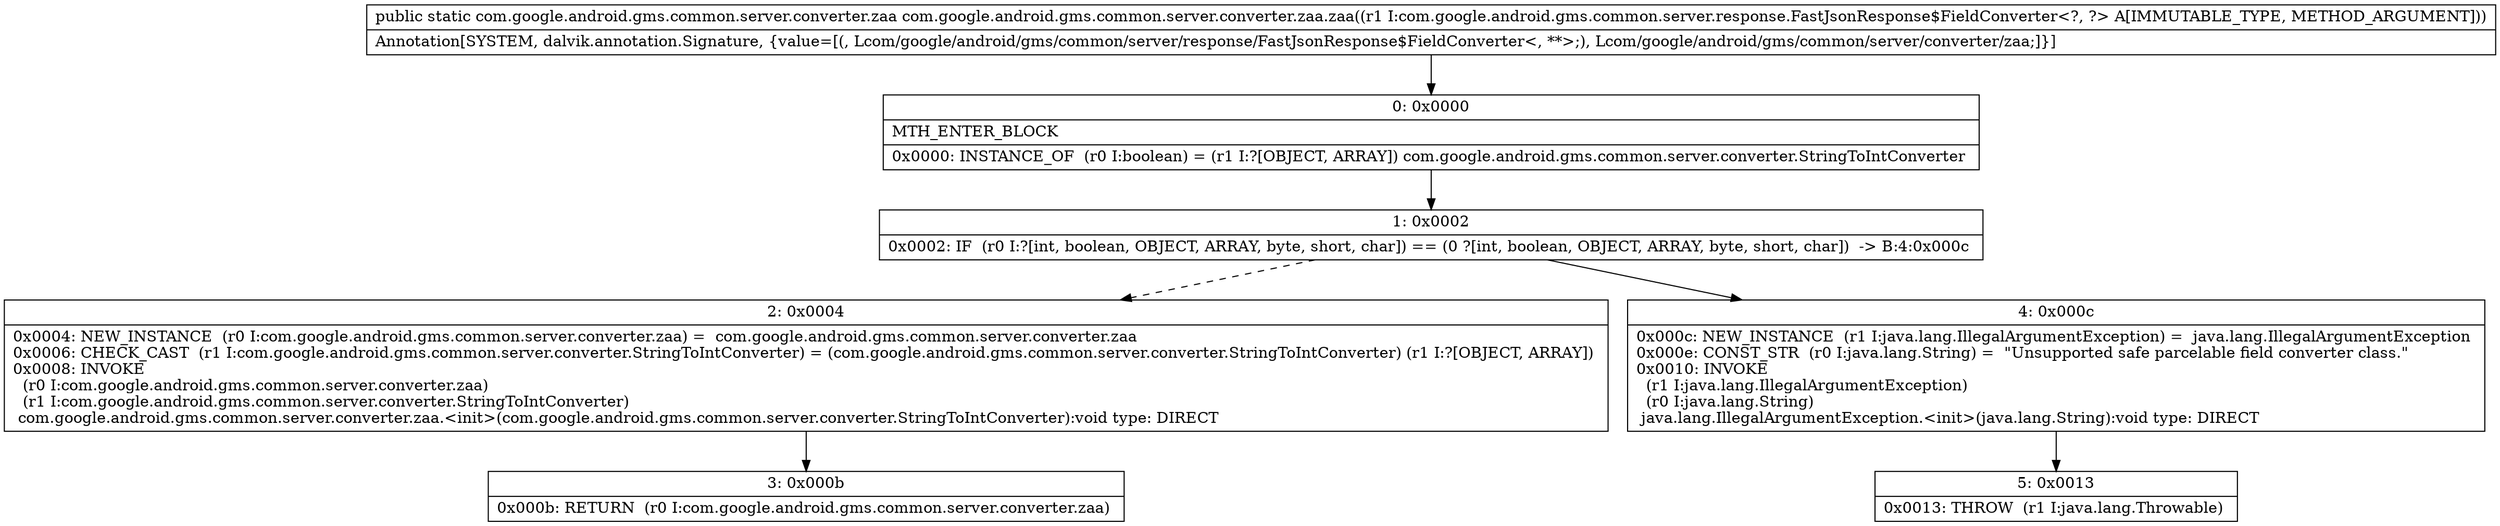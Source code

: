digraph "CFG forcom.google.android.gms.common.server.converter.zaa.zaa(Lcom\/google\/android\/gms\/common\/server\/response\/FastJsonResponse$FieldConverter;)Lcom\/google\/android\/gms\/common\/server\/converter\/zaa;" {
Node_0 [shape=record,label="{0\:\ 0x0000|MTH_ENTER_BLOCK\l|0x0000: INSTANCE_OF  (r0 I:boolean) = (r1 I:?[OBJECT, ARRAY]) com.google.android.gms.common.server.converter.StringToIntConverter \l}"];
Node_1 [shape=record,label="{1\:\ 0x0002|0x0002: IF  (r0 I:?[int, boolean, OBJECT, ARRAY, byte, short, char]) == (0 ?[int, boolean, OBJECT, ARRAY, byte, short, char])  \-\> B:4:0x000c \l}"];
Node_2 [shape=record,label="{2\:\ 0x0004|0x0004: NEW_INSTANCE  (r0 I:com.google.android.gms.common.server.converter.zaa) =  com.google.android.gms.common.server.converter.zaa \l0x0006: CHECK_CAST  (r1 I:com.google.android.gms.common.server.converter.StringToIntConverter) = (com.google.android.gms.common.server.converter.StringToIntConverter) (r1 I:?[OBJECT, ARRAY]) \l0x0008: INVOKE  \l  (r0 I:com.google.android.gms.common.server.converter.zaa)\l  (r1 I:com.google.android.gms.common.server.converter.StringToIntConverter)\l com.google.android.gms.common.server.converter.zaa.\<init\>(com.google.android.gms.common.server.converter.StringToIntConverter):void type: DIRECT \l}"];
Node_3 [shape=record,label="{3\:\ 0x000b|0x000b: RETURN  (r0 I:com.google.android.gms.common.server.converter.zaa) \l}"];
Node_4 [shape=record,label="{4\:\ 0x000c|0x000c: NEW_INSTANCE  (r1 I:java.lang.IllegalArgumentException) =  java.lang.IllegalArgumentException \l0x000e: CONST_STR  (r0 I:java.lang.String) =  \"Unsupported safe parcelable field converter class.\" \l0x0010: INVOKE  \l  (r1 I:java.lang.IllegalArgumentException)\l  (r0 I:java.lang.String)\l java.lang.IllegalArgumentException.\<init\>(java.lang.String):void type: DIRECT \l}"];
Node_5 [shape=record,label="{5\:\ 0x0013|0x0013: THROW  (r1 I:java.lang.Throwable) \l}"];
MethodNode[shape=record,label="{public static com.google.android.gms.common.server.converter.zaa com.google.android.gms.common.server.converter.zaa.zaa((r1 I:com.google.android.gms.common.server.response.FastJsonResponse$FieldConverter\<?, ?\> A[IMMUTABLE_TYPE, METHOD_ARGUMENT]))  | Annotation[SYSTEM, dalvik.annotation.Signature, \{value=[(, Lcom\/google\/android\/gms\/common\/server\/response\/FastJsonResponse$FieldConverter\<, **\>;), Lcom\/google\/android\/gms\/common\/server\/converter\/zaa;]\}]\l}"];
MethodNode -> Node_0;
Node_0 -> Node_1;
Node_1 -> Node_2[style=dashed];
Node_1 -> Node_4;
Node_2 -> Node_3;
Node_4 -> Node_5;
}

